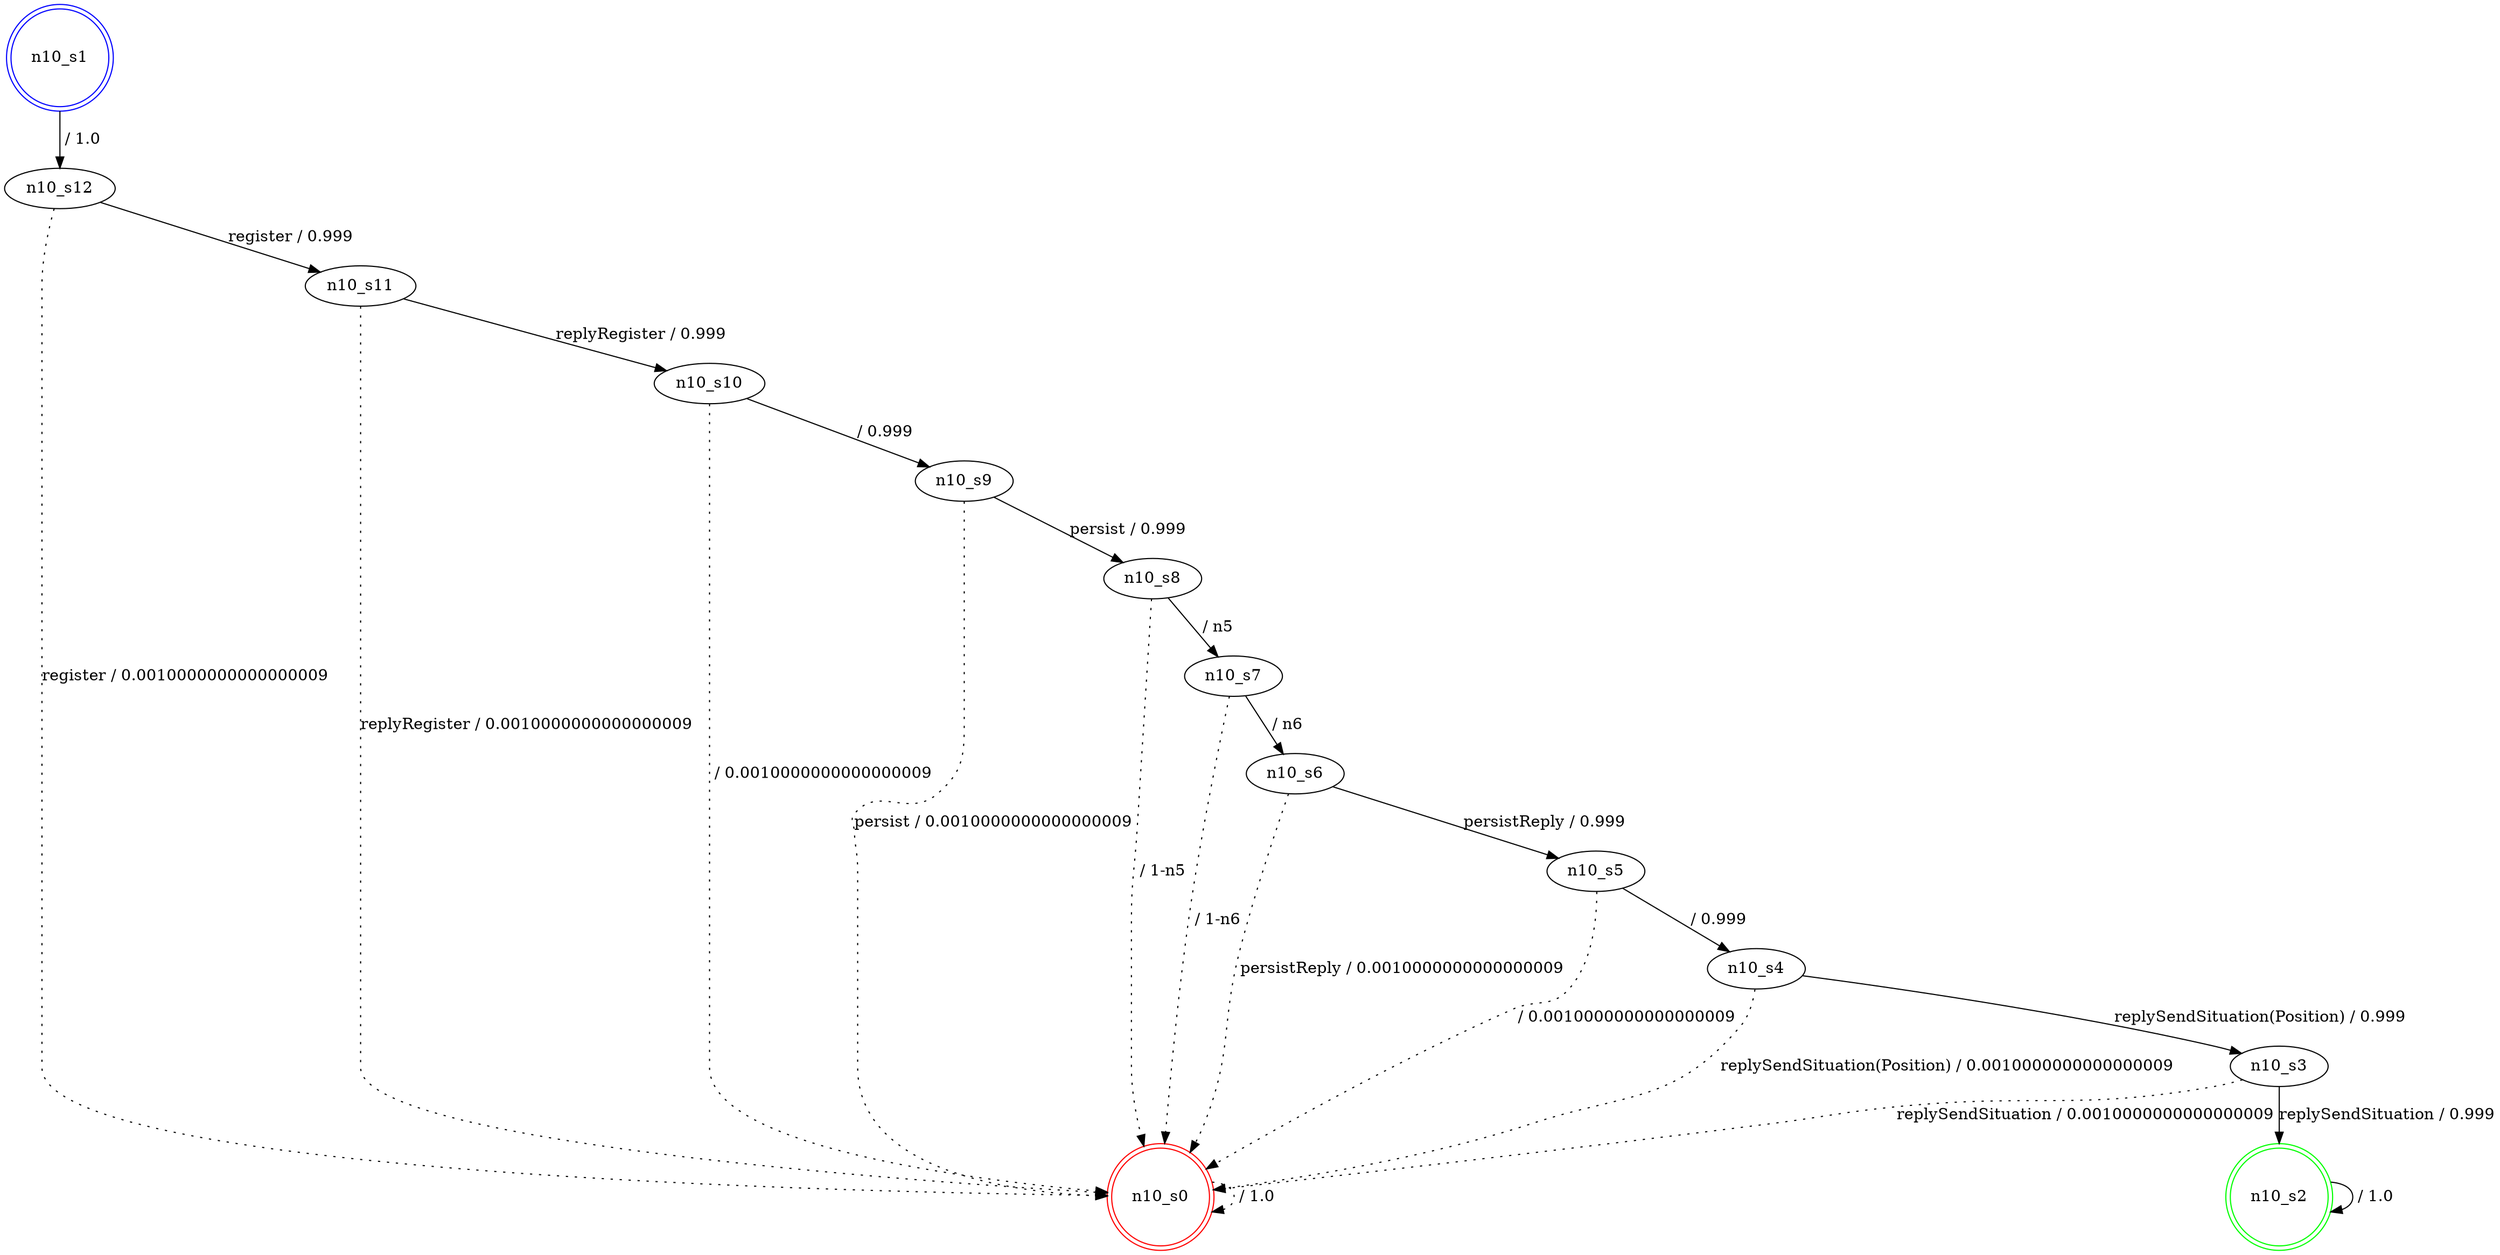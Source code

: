 digraph graphname {
n10_s0 [label="n10_s0",color=red,shape=doublecircle ];
n10_s1 [label="n10_s1",color=blue,shape=doublecircle ];
n10_s2 [label="n10_s2",color=green,shape=doublecircle ];
n10_s3 [label="n10_s3" ];
n10_s4 [label="n10_s4" ];
n10_s5 [label="n10_s5" ];
n10_s6 [label="n10_s6" ];
n10_s7 [label="n10_s7" ];
n10_s8 [label="n10_s8" ];
n10_s9 [label="n10_s9" ];
n10_s10 [label="n10_s10" ];
n10_s11 [label="n10_s11" ];
n10_s12 [label="n10_s12" ];
n10_s0 -> n10_s0 [label=" / 1.0", style=dotted];
n10_s1 -> n10_s12 [label=" / 1.0"];
n10_s2 -> n10_s2 [label=" / 1.0"];
n10_s3 -> n10_s2 [label="replySendSituation / 0.999"];
n10_s3 -> n10_s0 [label="replySendSituation / 0.0010000000000000009", style=dotted];
n10_s4 -> n10_s3 [label="replySendSituation(Position) / 0.999"];
n10_s4 -> n10_s0 [label="replySendSituation(Position) / 0.0010000000000000009", style=dotted];
n10_s5 -> n10_s4 [label=" / 0.999"];
n10_s5 -> n10_s0 [label=" / 0.0010000000000000009", style=dotted];
n10_s6 -> n10_s5 [label="persistReply / 0.999"];
n10_s6 -> n10_s0 [label="persistReply / 0.0010000000000000009", style=dotted];
n10_s7 -> n10_s6 [label=" / n6"];
n10_s7 -> n10_s0 [label=" / 1-n6", style=dotted];
n10_s8 -> n10_s7 [label=" / n5"];
n10_s8 -> n10_s0 [label=" / 1-n5", style=dotted];
n10_s9 -> n10_s8 [label="persist / 0.999"];
n10_s9 -> n10_s0 [label="persist / 0.0010000000000000009", style=dotted];
n10_s10 -> n10_s9 [label=" / 0.999"];
n10_s10 -> n10_s0 [label=" / 0.0010000000000000009", style=dotted];
n10_s11 -> n10_s10 [label="replyRegister / 0.999"];
n10_s11 -> n10_s0 [label="replyRegister / 0.0010000000000000009", style=dotted];
n10_s12 -> n10_s11 [label="register / 0.999"];
n10_s12 -> n10_s0 [label="register / 0.0010000000000000009", style=dotted];
}